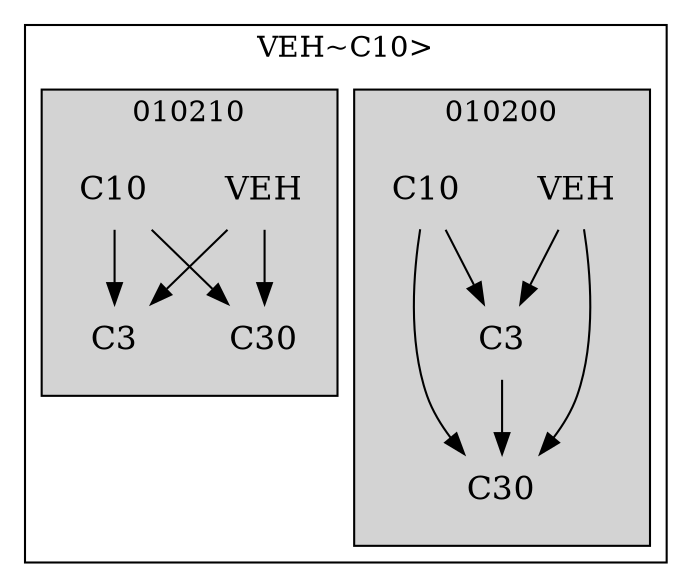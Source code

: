 strict digraph FirstlevelCluster {
	labelloc = "t";
	compound = false;
	subgraph cluster_0 {
	label= "VEH~C10>";
		subgraph	cluster_2 {
		label = "010200";
			style = filled;
			node	[label = VEH, shape = plaintext, fontsize = 16] VEH2;
			node	[label = C3, shape = plaintext, fontsize = 16] C32;
			node	[label = C10, shape = plaintext, fontsize = 16] C102;
			node	[label = C30, shape = plaintext, fontsize = 16] C302;
			VEH2->C32;VEH2->C302;C32->C302;C102->C32;C102->C302;			}
		subgraph	cluster_3 {
		label = "010210";
			style = filled;
			node	[label = VEH, shape = plaintext, fontsize = 16] VEH3;
			node	[label = C3, shape = plaintext, fontsize = 16] C33;
			node	[label = C10, shape = plaintext, fontsize = 16] C103;
			node	[label = C30, shape = plaintext, fontsize = 16] C303;
			VEH3->C33;VEH3->C303;C103->C33;C103->C303;			}
}}